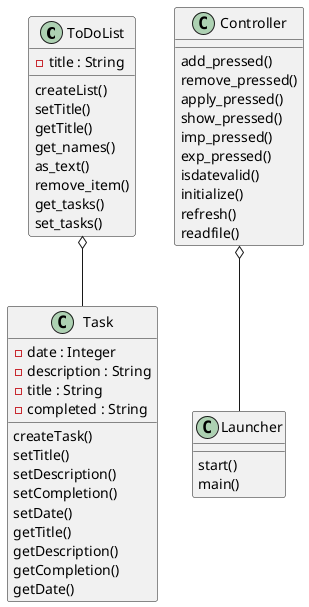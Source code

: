 @startuml
'https://plantuml.com/sequence-diagram
ToDoList o-- Task
Controller o-- Launcher

Controller : add_pressed()
Controller : remove_pressed()
Controller : apply_pressed()
Controller : show_pressed()
Controller : imp_pressed()
Controller : exp_pressed()
Controller : isdatevalid()
Controller : initialize()
Controller : refresh()
Controller : readfile()

Launcher : start()
Launcher : main()


ToDoList : -title : String

ToDoList : createList()
ToDoList : setTitle()
ToDoList : getTitle()
ToDoList : get_names()
ToDoList : as_text()
ToDoList : remove_item()
ToDoList : get_tasks()
ToDoList : set_tasks()

Task : -date : Integer
Task : -description : String
Task : -title : String
Task : -completed : String
Task : createTask()
Task : setTitle()
Task : setDescription()
Task : setCompletion()
Task : setDate()
Task : getTitle()
Task : getDescription()
Task : getCompletion()
Task : getDate()


@enduml
